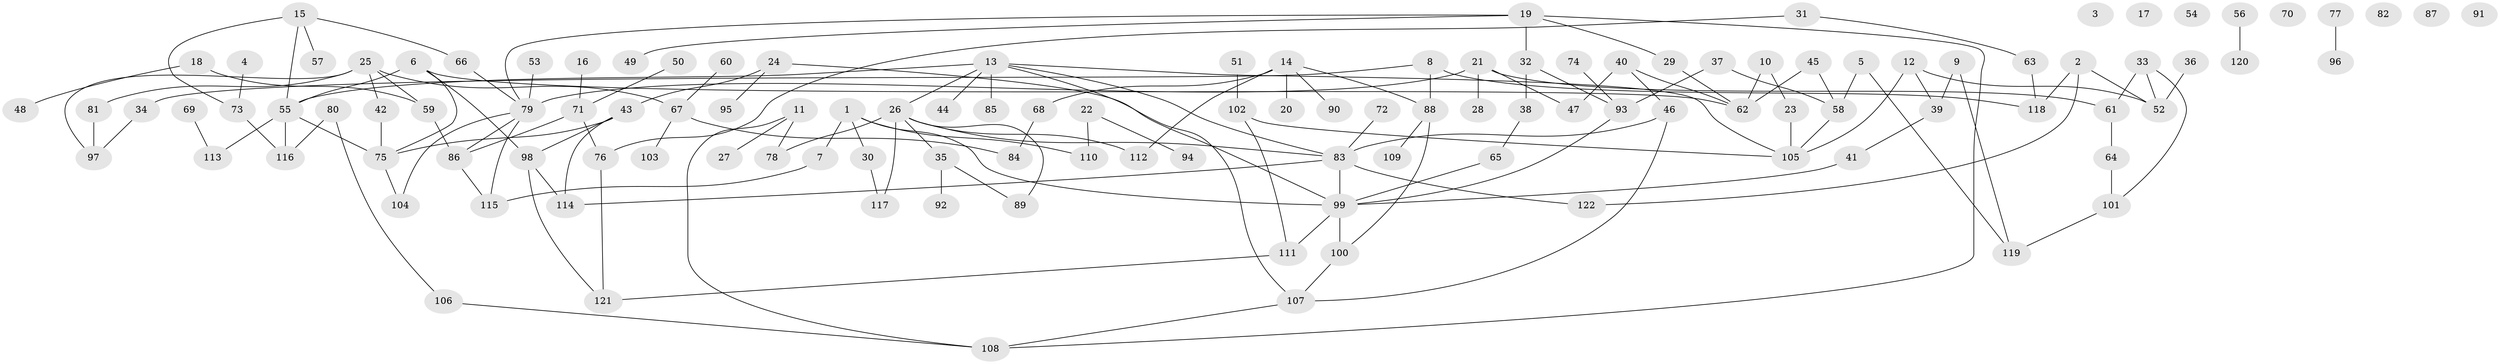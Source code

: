 // coarse degree distribution, {5: 0.08955223880597014, 3: 0.23880597014925373, 4: 0.14925373134328357, 2: 0.2835820895522388, 1: 0.16417910447761194, 6: 0.05970149253731343, 9: 0.014925373134328358}
// Generated by graph-tools (version 1.1) at 2025/35/03/04/25 23:35:58]
// undirected, 122 vertices, 153 edges
graph export_dot {
  node [color=gray90,style=filled];
  1;
  2;
  3;
  4;
  5;
  6;
  7;
  8;
  9;
  10;
  11;
  12;
  13;
  14;
  15;
  16;
  17;
  18;
  19;
  20;
  21;
  22;
  23;
  24;
  25;
  26;
  27;
  28;
  29;
  30;
  31;
  32;
  33;
  34;
  35;
  36;
  37;
  38;
  39;
  40;
  41;
  42;
  43;
  44;
  45;
  46;
  47;
  48;
  49;
  50;
  51;
  52;
  53;
  54;
  55;
  56;
  57;
  58;
  59;
  60;
  61;
  62;
  63;
  64;
  65;
  66;
  67;
  68;
  69;
  70;
  71;
  72;
  73;
  74;
  75;
  76;
  77;
  78;
  79;
  80;
  81;
  82;
  83;
  84;
  85;
  86;
  87;
  88;
  89;
  90;
  91;
  92;
  93;
  94;
  95;
  96;
  97;
  98;
  99;
  100;
  101;
  102;
  103;
  104;
  105;
  106;
  107;
  108;
  109;
  110;
  111;
  112;
  113;
  114;
  115;
  116;
  117;
  118;
  119;
  120;
  121;
  122;
  1 -- 7;
  1 -- 30;
  1 -- 99;
  1 -- 110;
  2 -- 52;
  2 -- 118;
  2 -- 122;
  4 -- 73;
  5 -- 58;
  5 -- 119;
  6 -- 55;
  6 -- 62;
  6 -- 75;
  6 -- 98;
  7 -- 115;
  8 -- 34;
  8 -- 88;
  8 -- 118;
  9 -- 39;
  9 -- 119;
  10 -- 23;
  10 -- 62;
  11 -- 27;
  11 -- 78;
  11 -- 108;
  12 -- 39;
  12 -- 52;
  12 -- 105;
  13 -- 26;
  13 -- 44;
  13 -- 55;
  13 -- 83;
  13 -- 85;
  13 -- 105;
  13 -- 107;
  14 -- 20;
  14 -- 68;
  14 -- 88;
  14 -- 90;
  14 -- 112;
  15 -- 55;
  15 -- 57;
  15 -- 66;
  15 -- 73;
  16 -- 71;
  18 -- 48;
  18 -- 59;
  19 -- 29;
  19 -- 32;
  19 -- 49;
  19 -- 79;
  19 -- 108;
  21 -- 28;
  21 -- 47;
  21 -- 61;
  21 -- 79;
  22 -- 94;
  22 -- 110;
  23 -- 105;
  24 -- 43;
  24 -- 95;
  24 -- 99;
  25 -- 42;
  25 -- 59;
  25 -- 67;
  25 -- 81;
  25 -- 97;
  26 -- 35;
  26 -- 78;
  26 -- 83;
  26 -- 89;
  26 -- 112;
  26 -- 117;
  29 -- 62;
  30 -- 117;
  31 -- 63;
  31 -- 76;
  32 -- 38;
  32 -- 93;
  33 -- 52;
  33 -- 61;
  33 -- 101;
  34 -- 97;
  35 -- 89;
  35 -- 92;
  36 -- 52;
  37 -- 58;
  37 -- 93;
  38 -- 65;
  39 -- 41;
  40 -- 46;
  40 -- 47;
  40 -- 62;
  41 -- 99;
  42 -- 75;
  43 -- 75;
  43 -- 98;
  43 -- 114;
  45 -- 58;
  45 -- 62;
  46 -- 83;
  46 -- 107;
  50 -- 71;
  51 -- 102;
  53 -- 79;
  55 -- 75;
  55 -- 113;
  55 -- 116;
  56 -- 120;
  58 -- 105;
  59 -- 86;
  60 -- 67;
  61 -- 64;
  63 -- 118;
  64 -- 101;
  65 -- 99;
  66 -- 79;
  67 -- 84;
  67 -- 103;
  68 -- 84;
  69 -- 113;
  71 -- 76;
  71 -- 86;
  72 -- 83;
  73 -- 116;
  74 -- 93;
  75 -- 104;
  76 -- 121;
  77 -- 96;
  79 -- 86;
  79 -- 104;
  79 -- 115;
  80 -- 106;
  80 -- 116;
  81 -- 97;
  83 -- 99;
  83 -- 114;
  83 -- 122;
  86 -- 115;
  88 -- 100;
  88 -- 109;
  93 -- 99;
  98 -- 114;
  98 -- 121;
  99 -- 100;
  99 -- 111;
  100 -- 107;
  101 -- 119;
  102 -- 105;
  102 -- 111;
  106 -- 108;
  107 -- 108;
  111 -- 121;
}
